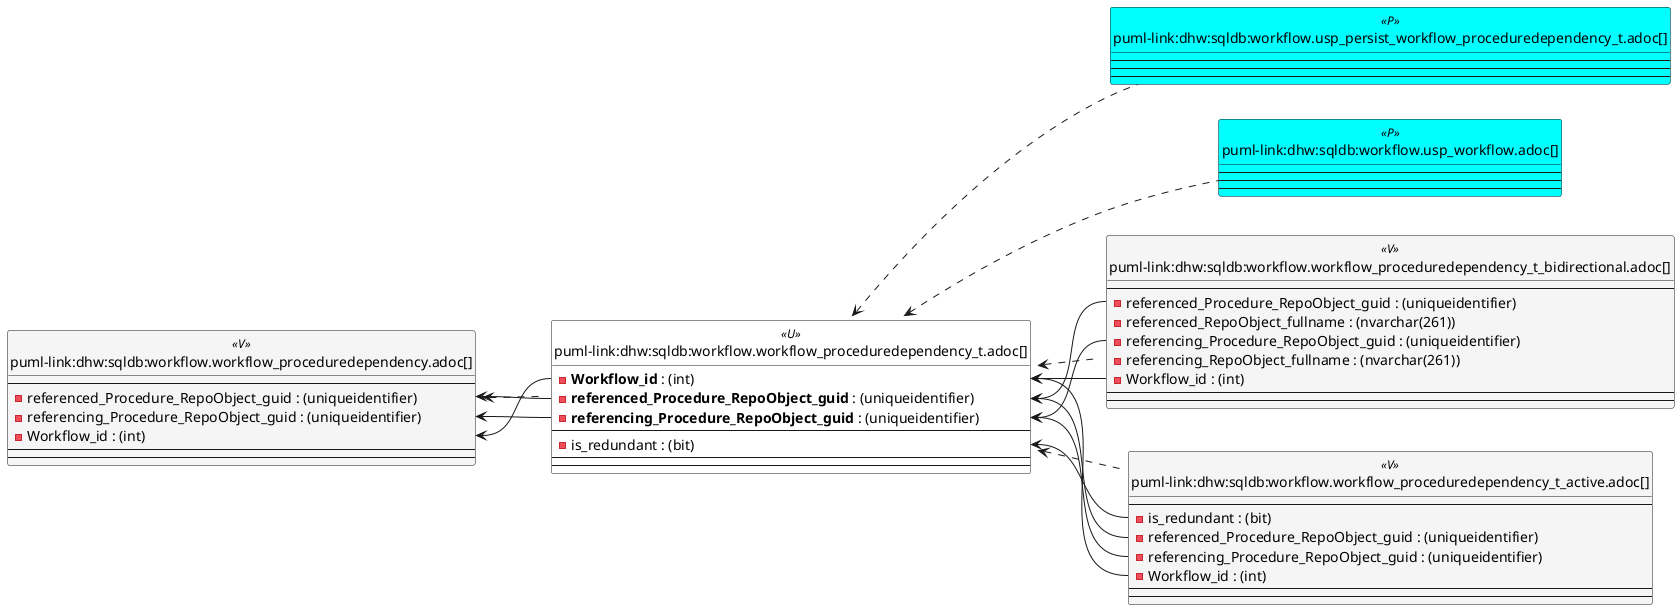 @startuml
left to right direction
'top to bottom direction
hide circle
'avoide "." issues:
set namespaceSeparator none


skinparam class {
  BackgroundColor White
  BackgroundColor<<FN>> Yellow
  BackgroundColor<<FS>> Yellow
  BackgroundColor<<FT>> LightGray
  BackgroundColor<<IF>> Yellow
  BackgroundColor<<IS>> Yellow
  BackgroundColor<<P>> Aqua
  BackgroundColor<<PC>> Aqua
  BackgroundColor<<SN>> Yellow
  BackgroundColor<<SO>> SlateBlue
  BackgroundColor<<TF>> LightGray
  BackgroundColor<<TR>> Tomato
  BackgroundColor<<U>> White
  BackgroundColor<<V>> WhiteSmoke
  BackgroundColor<<X>> Aqua
  BackgroundColor<<external>> AliceBlue
}


entity "puml-link:dhw:sqldb:workflow.usp_persist_workflow_proceduredependency_t.adoc[]" as workflow.usp_PERSIST_Workflow_ProcedureDependency_T << P >> {
  --
  --
  --
}

entity "puml-link:dhw:sqldb:workflow.usp_workflow.adoc[]" as workflow.usp_workflow << P >> {
  --
  --
  --
}

entity "puml-link:dhw:sqldb:workflow.workflow_proceduredependency.adoc[]" as workflow.Workflow_ProcedureDependency << V >> {
  --
  - referenced_Procedure_RepoObject_guid : (uniqueidentifier)
  - referencing_Procedure_RepoObject_guid : (uniqueidentifier)
  - Workflow_id : (int)
  --
  --
}

entity "puml-link:dhw:sqldb:workflow.workflow_proceduredependency_t.adoc[]" as workflow.Workflow_ProcedureDependency_T << U >> {
  - **Workflow_id** : (int)
  - **referenced_Procedure_RepoObject_guid** : (uniqueidentifier)
  - **referencing_Procedure_RepoObject_guid** : (uniqueidentifier)
  --
  - is_redundant : (bit)
  --
  --
}

entity "puml-link:dhw:sqldb:workflow.workflow_proceduredependency_t_active.adoc[]" as workflow.Workflow_ProcedureDependency_T_active << V >> {
  --
  - is_redundant : (bit)
  - referenced_Procedure_RepoObject_guid : (uniqueidentifier)
  - referencing_Procedure_RepoObject_guid : (uniqueidentifier)
  - Workflow_id : (int)
  --
  --
}

entity "puml-link:dhw:sqldb:workflow.workflow_proceduredependency_t_bidirectional.adoc[]" as workflow.Workflow_ProcedureDependency_T_bidirectional << V >> {
  --
  - referenced_Procedure_RepoObject_guid : (uniqueidentifier)
  - referenced_RepoObject_fullname : (nvarchar(261))
  - referencing_Procedure_RepoObject_guid : (uniqueidentifier)
  - referencing_RepoObject_fullname : (nvarchar(261))
  - Workflow_id : (int)
  --
  --
}

workflow.Workflow_ProcedureDependency <.. workflow.Workflow_ProcedureDependency_T
workflow.Workflow_ProcedureDependency_T <.. workflow.Workflow_ProcedureDependency_T_active
workflow.Workflow_ProcedureDependency_T <.. workflow.Workflow_ProcedureDependency_T_bidirectional
workflow.Workflow_ProcedureDependency_T <.. workflow.usp_workflow
workflow.Workflow_ProcedureDependency_T <.. workflow.usp_PERSIST_Workflow_ProcedureDependency_T
"workflow.Workflow_ProcedureDependency::referenced_Procedure_RepoObject_guid" <-- "workflow.Workflow_ProcedureDependency_T::referenced_Procedure_RepoObject_guid"
"workflow.Workflow_ProcedureDependency::referencing_Procedure_RepoObject_guid" <-- "workflow.Workflow_ProcedureDependency_T::referencing_Procedure_RepoObject_guid"
"workflow.Workflow_ProcedureDependency::Workflow_id" <-- "workflow.Workflow_ProcedureDependency_T::Workflow_id"
"workflow.Workflow_ProcedureDependency_T::is_redundant" <-- "workflow.Workflow_ProcedureDependency_T_active::is_redundant"
"workflow.Workflow_ProcedureDependency_T::referenced_Procedure_RepoObject_guid" <-- "workflow.Workflow_ProcedureDependency_T_active::referenced_Procedure_RepoObject_guid"
"workflow.Workflow_ProcedureDependency_T::referenced_Procedure_RepoObject_guid" <-- "workflow.Workflow_ProcedureDependency_T_bidirectional::referenced_Procedure_RepoObject_guid"
"workflow.Workflow_ProcedureDependency_T::referencing_Procedure_RepoObject_guid" <-- "workflow.Workflow_ProcedureDependency_T_active::referencing_Procedure_RepoObject_guid"
"workflow.Workflow_ProcedureDependency_T::referencing_Procedure_RepoObject_guid" <-- "workflow.Workflow_ProcedureDependency_T_bidirectional::referencing_Procedure_RepoObject_guid"
"workflow.Workflow_ProcedureDependency_T::Workflow_id" <-- "workflow.Workflow_ProcedureDependency_T_active::Workflow_id"
"workflow.Workflow_ProcedureDependency_T::Workflow_id" <-- "workflow.Workflow_ProcedureDependency_T_bidirectional::Workflow_id"
@enduml

